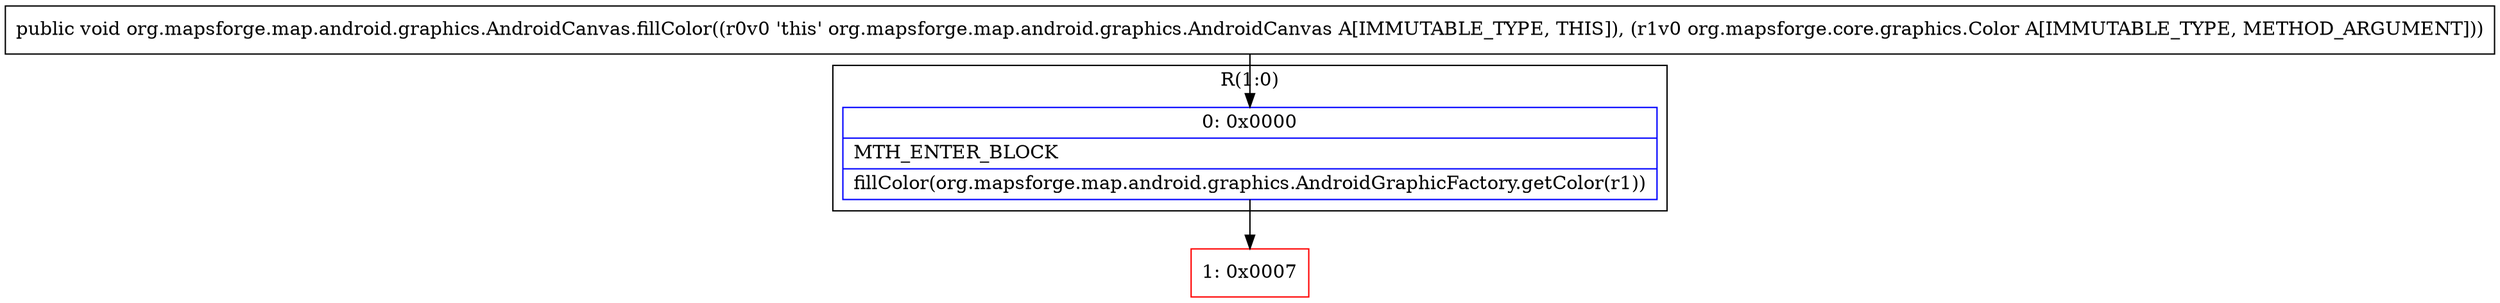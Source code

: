 digraph "CFG fororg.mapsforge.map.android.graphics.AndroidCanvas.fillColor(Lorg\/mapsforge\/core\/graphics\/Color;)V" {
subgraph cluster_Region_572594330 {
label = "R(1:0)";
node [shape=record,color=blue];
Node_0 [shape=record,label="{0\:\ 0x0000|MTH_ENTER_BLOCK\l|fillColor(org.mapsforge.map.android.graphics.AndroidGraphicFactory.getColor(r1))\l}"];
}
Node_1 [shape=record,color=red,label="{1\:\ 0x0007}"];
MethodNode[shape=record,label="{public void org.mapsforge.map.android.graphics.AndroidCanvas.fillColor((r0v0 'this' org.mapsforge.map.android.graphics.AndroidCanvas A[IMMUTABLE_TYPE, THIS]), (r1v0 org.mapsforge.core.graphics.Color A[IMMUTABLE_TYPE, METHOD_ARGUMENT])) }"];
MethodNode -> Node_0;
Node_0 -> Node_1;
}

